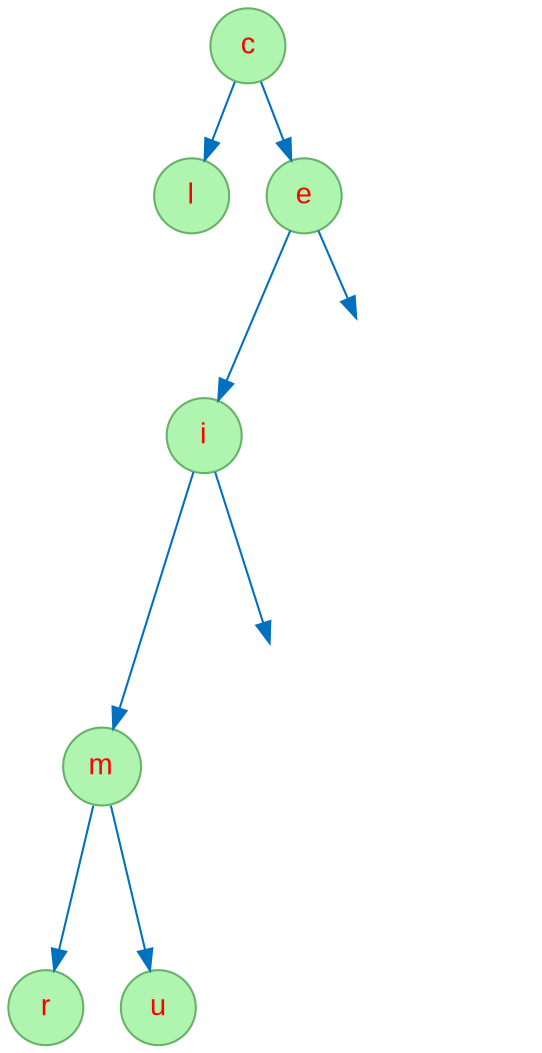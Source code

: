 digraph "Seq-murciel" {
node [fontname="Arial", fontcolor=red, shape=circle, style=filled, color="#66B268", fillcolor="#AFF4AF" ];
edge [color = "#0070BF"];
548246552 [label="c"];
548246552 -> 835648992;
835648992 [label="l"];
548246552 -> 1134517053;
1134517053 [label="e"];
1134517053 -> 1237514926;
1237514926 [label="i"];
1237514926 -> 1066516207;
1066516207 [label="m"];
1066516207 -> 443308702;
443308702 [label="r"];
1066516207 -> 1128032093;
1128032093 [label="u"];
l1237514926 [style=invis];
1237514926 -> l1237514926;
l1134517053 [style=invis];
1134517053 -> l1134517053;
}
